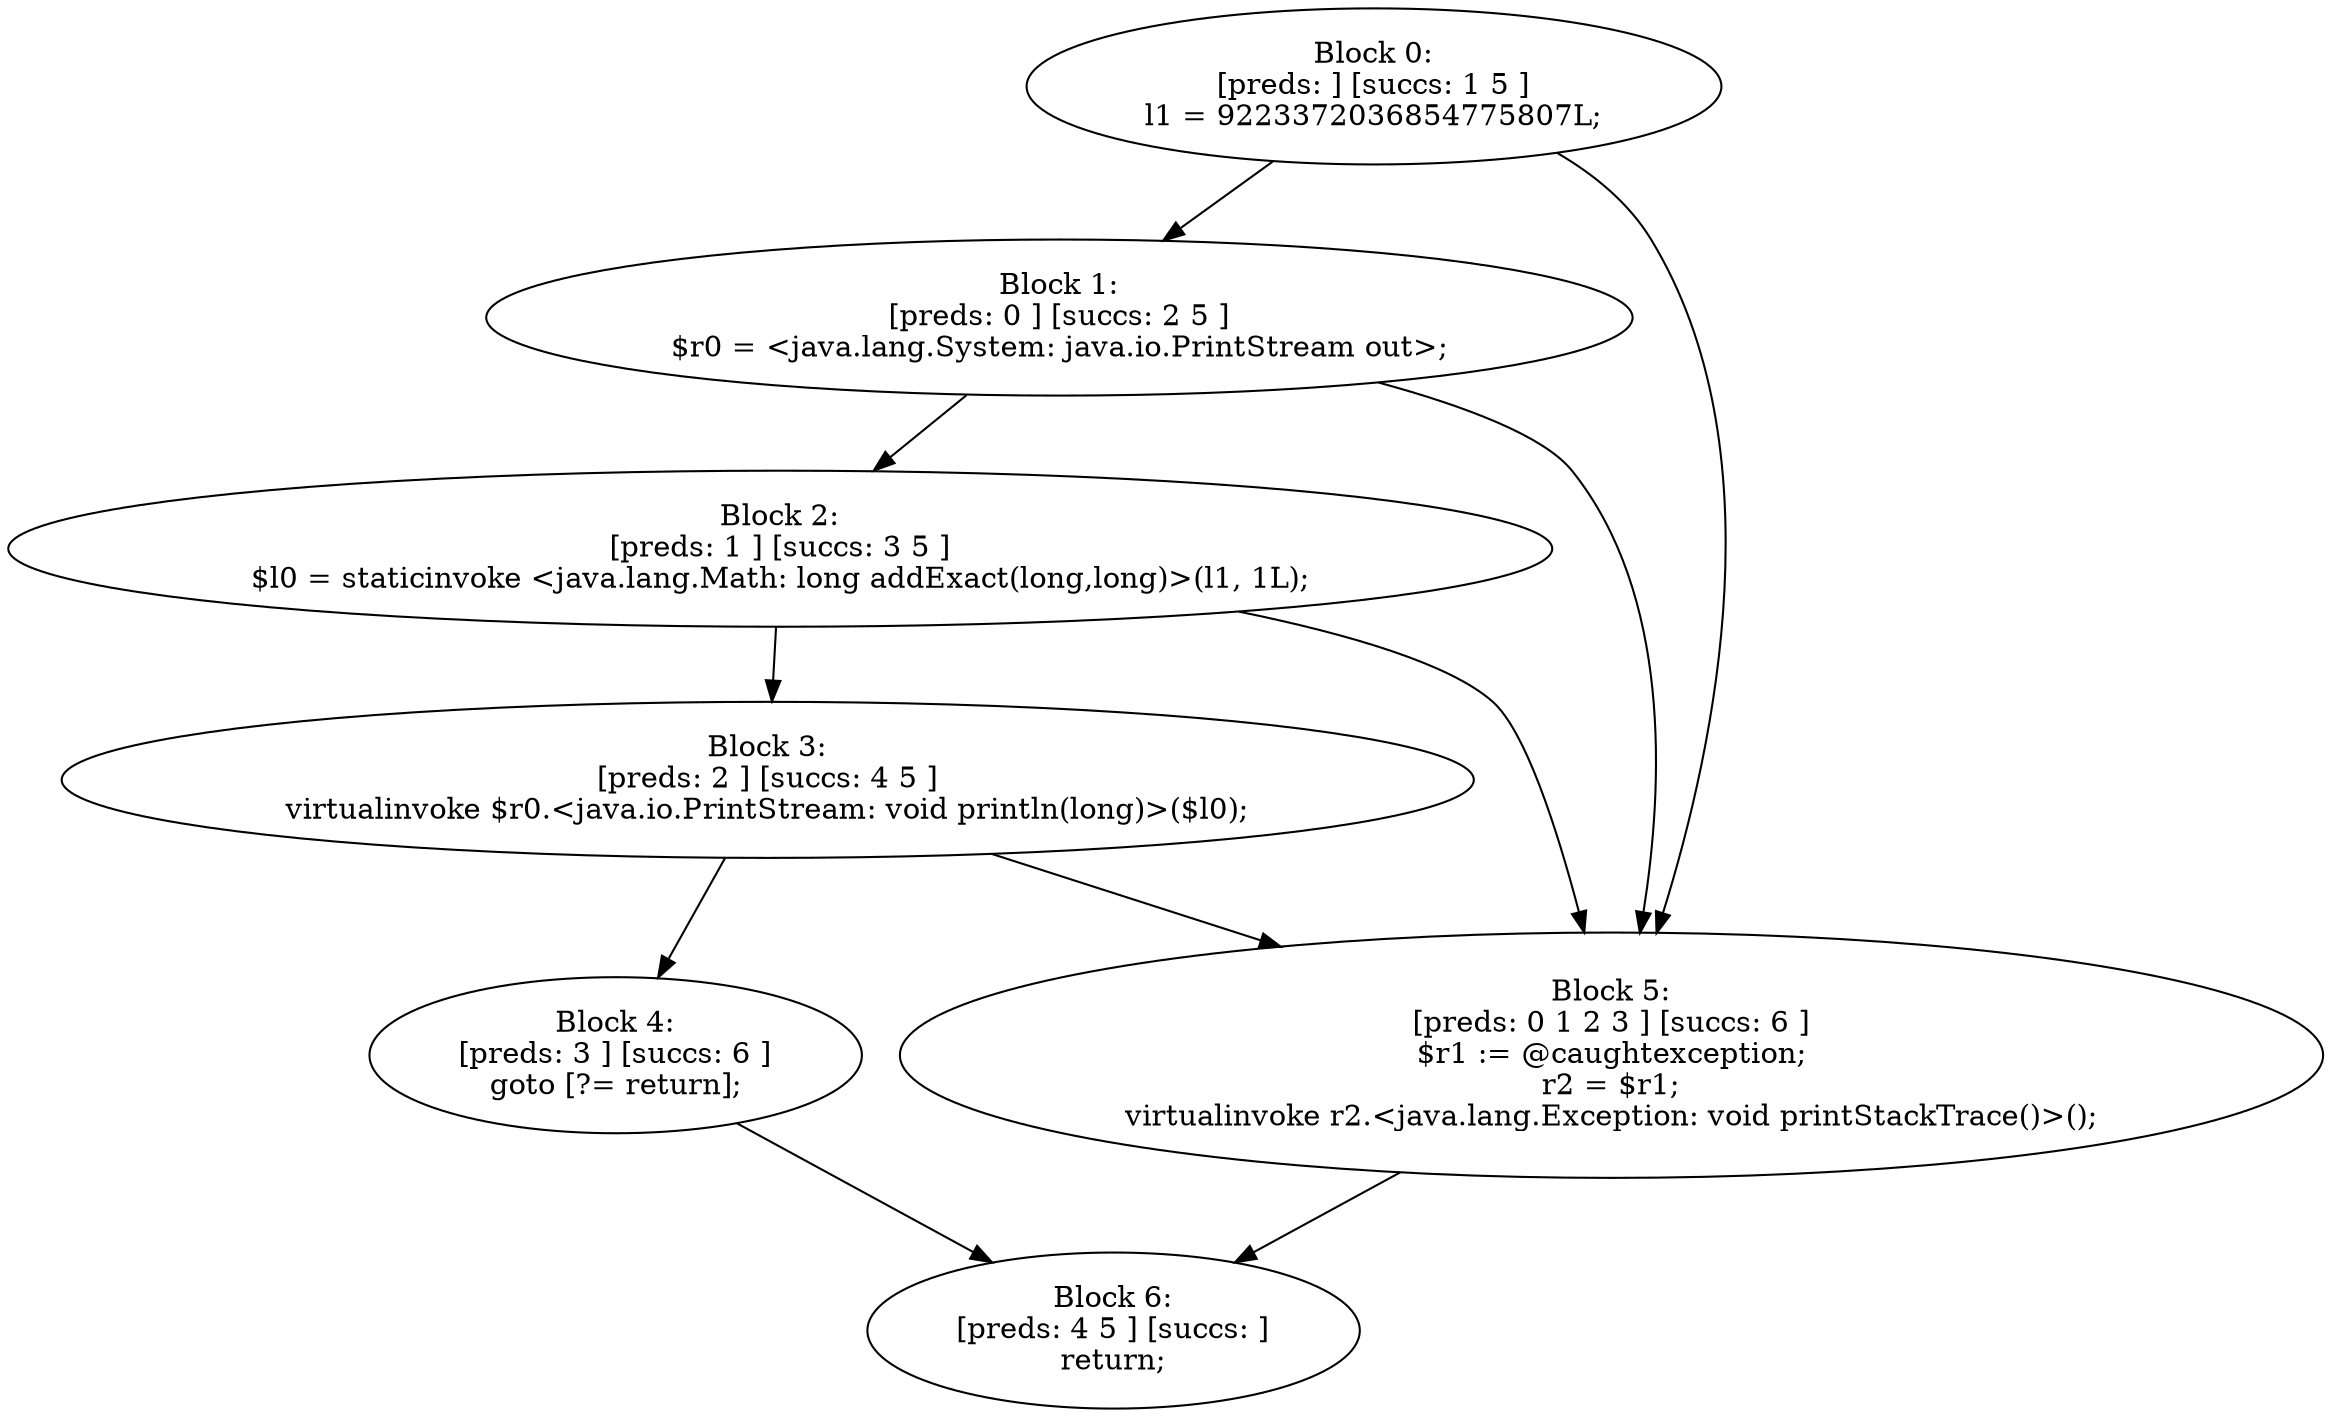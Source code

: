 digraph "unitGraph" {
    "Block 0:
[preds: ] [succs: 1 5 ]
l1 = 9223372036854775807L;
"
    "Block 1:
[preds: 0 ] [succs: 2 5 ]
$r0 = <java.lang.System: java.io.PrintStream out>;
"
    "Block 2:
[preds: 1 ] [succs: 3 5 ]
$l0 = staticinvoke <java.lang.Math: long addExact(long,long)>(l1, 1L);
"
    "Block 3:
[preds: 2 ] [succs: 4 5 ]
virtualinvoke $r0.<java.io.PrintStream: void println(long)>($l0);
"
    "Block 4:
[preds: 3 ] [succs: 6 ]
goto [?= return];
"
    "Block 5:
[preds: 0 1 2 3 ] [succs: 6 ]
$r1 := @caughtexception;
r2 = $r1;
virtualinvoke r2.<java.lang.Exception: void printStackTrace()>();
"
    "Block 6:
[preds: 4 5 ] [succs: ]
return;
"
    "Block 0:
[preds: ] [succs: 1 5 ]
l1 = 9223372036854775807L;
"->"Block 1:
[preds: 0 ] [succs: 2 5 ]
$r0 = <java.lang.System: java.io.PrintStream out>;
";
    "Block 0:
[preds: ] [succs: 1 5 ]
l1 = 9223372036854775807L;
"->"Block 5:
[preds: 0 1 2 3 ] [succs: 6 ]
$r1 := @caughtexception;
r2 = $r1;
virtualinvoke r2.<java.lang.Exception: void printStackTrace()>();
";
    "Block 1:
[preds: 0 ] [succs: 2 5 ]
$r0 = <java.lang.System: java.io.PrintStream out>;
"->"Block 2:
[preds: 1 ] [succs: 3 5 ]
$l0 = staticinvoke <java.lang.Math: long addExact(long,long)>(l1, 1L);
";
    "Block 1:
[preds: 0 ] [succs: 2 5 ]
$r0 = <java.lang.System: java.io.PrintStream out>;
"->"Block 5:
[preds: 0 1 2 3 ] [succs: 6 ]
$r1 := @caughtexception;
r2 = $r1;
virtualinvoke r2.<java.lang.Exception: void printStackTrace()>();
";
    "Block 2:
[preds: 1 ] [succs: 3 5 ]
$l0 = staticinvoke <java.lang.Math: long addExact(long,long)>(l1, 1L);
"->"Block 3:
[preds: 2 ] [succs: 4 5 ]
virtualinvoke $r0.<java.io.PrintStream: void println(long)>($l0);
";
    "Block 2:
[preds: 1 ] [succs: 3 5 ]
$l0 = staticinvoke <java.lang.Math: long addExact(long,long)>(l1, 1L);
"->"Block 5:
[preds: 0 1 2 3 ] [succs: 6 ]
$r1 := @caughtexception;
r2 = $r1;
virtualinvoke r2.<java.lang.Exception: void printStackTrace()>();
";
    "Block 3:
[preds: 2 ] [succs: 4 5 ]
virtualinvoke $r0.<java.io.PrintStream: void println(long)>($l0);
"->"Block 4:
[preds: 3 ] [succs: 6 ]
goto [?= return];
";
    "Block 3:
[preds: 2 ] [succs: 4 5 ]
virtualinvoke $r0.<java.io.PrintStream: void println(long)>($l0);
"->"Block 5:
[preds: 0 1 2 3 ] [succs: 6 ]
$r1 := @caughtexception;
r2 = $r1;
virtualinvoke r2.<java.lang.Exception: void printStackTrace()>();
";
    "Block 4:
[preds: 3 ] [succs: 6 ]
goto [?= return];
"->"Block 6:
[preds: 4 5 ] [succs: ]
return;
";
    "Block 5:
[preds: 0 1 2 3 ] [succs: 6 ]
$r1 := @caughtexception;
r2 = $r1;
virtualinvoke r2.<java.lang.Exception: void printStackTrace()>();
"->"Block 6:
[preds: 4 5 ] [succs: ]
return;
";
}

